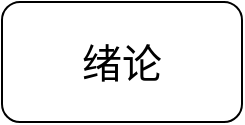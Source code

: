 <mxfile version="15.2.9" type="github">
  <diagram id="RS4CFRJiYfsApMhA05gF" name="Page-1">
    <mxGraphModel dx="565" dy="514" grid="1" gridSize="10" guides="1" tooltips="1" connect="1" arrows="1" fold="1" page="1" pageScale="1" pageWidth="827" pageHeight="1169" math="0" shadow="0">
      <root>
        <mxCell id="0" />
        <mxCell id="1" parent="0" />
        <mxCell id="Gs-ypRks-wbQAlIACF4s-1" value="&lt;font style=&quot;font-size: 20px&quot;&gt;绪论&lt;/font&gt;" style="rounded=1;whiteSpace=wrap;html=1;" vertex="1" parent="1">
          <mxGeometry x="220" y="80" width="120" height="60" as="geometry" />
        </mxCell>
      </root>
    </mxGraphModel>
  </diagram>
</mxfile>
